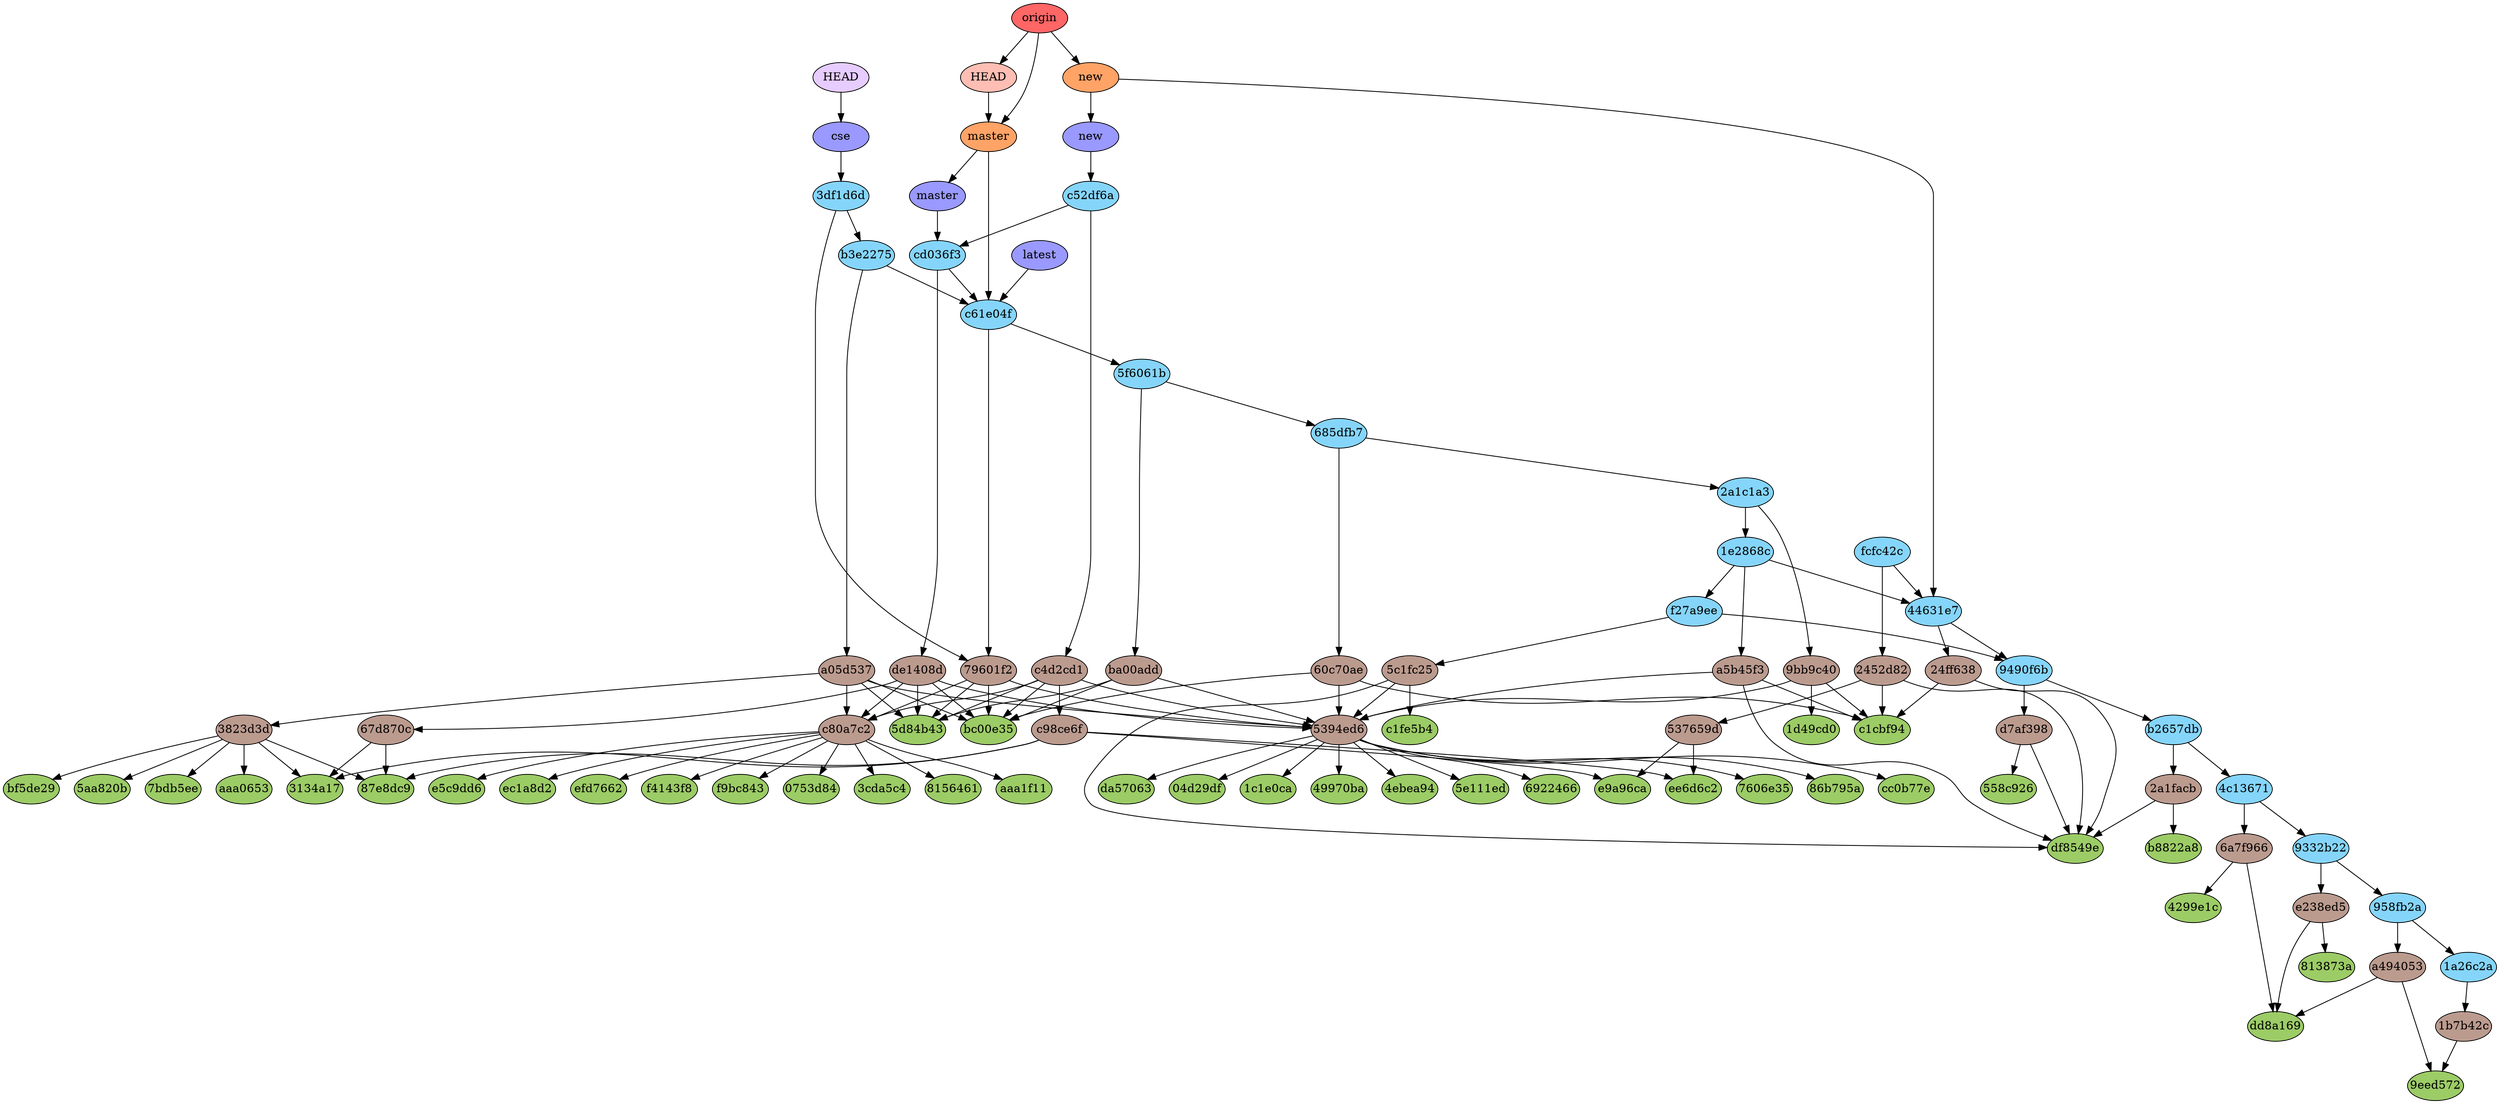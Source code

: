 digraph auto {
	graph [bgcolor=transparent]
	node [fixedsize=true style=filled width=0.95]
	"04d29dfb265114f5fd8061dc5fb9b0fe76db7229" [label="04d29df" fillcolor="#9ccc66"]
	"0753d846628c7c29df291fdce3289f33e7f4e2c5" [label="0753d84" fillcolor="#9ccc66"]
	"1c1e0ca00a032aabdc2d6f3438c02941368e028c" [label="1c1e0ca" fillcolor="#9ccc66"]
	"1d49cd0e333560a54951edf78b82aad31315f48d" [label="1d49cd0" fillcolor="#9ccc66"]
	"3134a17dbfa9ddcf27695d785b366586e654f338" [label="3134a17" fillcolor="#9ccc66"]
	"3cda5c46721463242d8960ca6d36ddbbf059925f" [label="3cda5c4" fillcolor="#9ccc66"]
	"4299e1c993a934091a5f801a7ee0cf35ef41deb4" [label="4299e1c" fillcolor="#9ccc66"]
	"49970baefc9cd797fad3655bc4e209f781bff5e2" [label="49970ba" fillcolor="#9ccc66"]
	"4ebea941578cffbde24f32bd04ba6df1dbd8fc56" [label="4ebea94" fillcolor="#9ccc66"]
	"558c92683c76a231c9d0c8eb851c2c116fa2f4f6" [label="558c926" fillcolor="#9ccc66"]
	"5aa820bab5ceb87d7c5763ad63577cfd3101f43e" [label="5aa820b" fillcolor="#9ccc66"]
	"5d84b43bb69baf45604527cae9f73ae2258f9019" [label="5d84b43" fillcolor="#9ccc66"]
	"5e111ede7c8eef075e530e633b47210e7fb8e234" [label="5e111ed" fillcolor="#9ccc66"]
	"69224664d1337110b667196164af47cf59806541" [label=6922466 fillcolor="#9ccc66"]
	"7606e35333c07d24abb34af3a933e988c3b7dc34" [label="7606e35" fillcolor="#9ccc66"]
	"7bdb5ee6c8ec124d5d86275afdb304c3175a6577" [label="7bdb5ee" fillcolor="#9ccc66"]
	"813873afd09e53421633593568b7f48398998ca1" [label="813873a" fillcolor="#9ccc66"]
	"81564615d6e282fabda4dadd5468d5fedeb11e2e" [label=8156461 fillcolor="#9ccc66"]
	"86b795af5440c12d35ed6f3672177c75ab79d621" [label="86b795a" fillcolor="#9ccc66"]
	"87e8dc99c3dcf6e8dcff3b396097d101c9c0a334" [label="87e8dc9" fillcolor="#9ccc66"]
	"9eed5720e465e7f1475d072ec649384475122e22" [label="9eed572" fillcolor="#9ccc66"]
	aaa065324730942740f129cb35e849b2bd6c739f [label=aaa0653 fillcolor="#9ccc66"]
	aaa1f1148abfd394ec0cd628bc74d70db422e9e8 [label=aaa1f11 fillcolor="#9ccc66"]
	b8822a8f9306b49a8232341e185de405331a18e5 [label=b8822a8 fillcolor="#9ccc66"]
	bc00e35f5035bd1fd7e0e966ac21121c1c9ddc70 [label=bc00e35 fillcolor="#9ccc66"]
	bf5de292a53de64e300c280e2d24f5646d9dd370 [label=bf5de29 fillcolor="#9ccc66"]
	c1cbf94b64d91d585f35191306d25ff2bc1c54b7 [label=c1cbf94 fillcolor="#9ccc66"]
	c1fe5b488ff5587080840f674224cdd367fa6859 [label=c1fe5b4 fillcolor="#9ccc66"]
	cc0b77e49ddf2ecb338a2a36ec336336650ec37f [label=cc0b77e fillcolor="#9ccc66"]
	da57063df37eb5426d5b80d7f8a0df27b1751fff [label=da57063 fillcolor="#9ccc66"]
	dd8a169aaaca375893503ff900cab363c933ce3e [label=dd8a169 fillcolor="#9ccc66"]
	df8549e4b7f6ad941b29ffe5f38e67fe2314cccf [label=df8549e fillcolor="#9ccc66"]
	e5c9dd6dd288a5512b661addcc7d15f39961e0b9 [label=e5c9dd6 fillcolor="#9ccc66"]
	e9a96ca2544df45c829c5f75add9225bbf805172 [label=e9a96ca fillcolor="#9ccc66"]
	ec1a8d20444d70c74a756bc003cb2685b8343a83 [label=ec1a8d2 fillcolor="#9ccc66"]
	ee6d6c234579af4e3def072a227f9342a419dd97 [label=ee6d6c2 fillcolor="#9ccc66"]
	efd76620e07c2b6fc2c3efd68c1972851ba51cd7 [label=efd7662 fillcolor="#9ccc66"]
	f4143f844c985cc2991137f5c8ce117c64302745 [label=f4143f8 fillcolor="#9ccc66"]
	f9bc84315ff9d5db27e55ff40a8c3ff891c8e67a [label=f9bc843 fillcolor="#9ccc66"]
	"1b7b42cf15268368b22cd8a88e01e59eac51aa37" [label="1b7b42c" fillcolor="#bc9b8f"]
	"1b7b42cf15268368b22cd8a88e01e59eac51aa37" -> "9eed5720e465e7f1475d072ec649384475122e22"
	"2452d82db895c3140e98917d06d9bc4eae8b07c2" [label="2452d82" fillcolor="#bc9b8f"]
	"2452d82db895c3140e98917d06d9bc4eae8b07c2" -> "537659d8c6ff20bae7d7e5e74bedb8b6fdab64e0"
	"2452d82db895c3140e98917d06d9bc4eae8b07c2" -> c1cbf94b64d91d585f35191306d25ff2bc1c54b7
	"2452d82db895c3140e98917d06d9bc4eae8b07c2" -> df8549e4b7f6ad941b29ffe5f38e67fe2314cccf
	"24ff6381a9642dd8af7ceeca4bc31bbdbd32c795" [label="24ff638" fillcolor="#bc9b8f"]
	"24ff6381a9642dd8af7ceeca4bc31bbdbd32c795" -> c1cbf94b64d91d585f35191306d25ff2bc1c54b7
	"24ff6381a9642dd8af7ceeca4bc31bbdbd32c795" -> df8549e4b7f6ad941b29ffe5f38e67fe2314cccf
	"2a1facbb79af4cdf5a63d6569201dff3ecd3cb8a" [label="2a1facb" fillcolor="#bc9b8f"]
	"2a1facbb79af4cdf5a63d6569201dff3ecd3cb8a" -> b8822a8f9306b49a8232341e185de405331a18e5
	"2a1facbb79af4cdf5a63d6569201dff3ecd3cb8a" -> df8549e4b7f6ad941b29ffe5f38e67fe2314cccf
	"3823d3d249d7817c26dc96ba92ae0e5e839de3ce" [label="3823d3d" fillcolor="#bc9b8f"]
	"3823d3d249d7817c26dc96ba92ae0e5e839de3ce" -> "87e8dc99c3dcf6e8dcff3b396097d101c9c0a334"
	"3823d3d249d7817c26dc96ba92ae0e5e839de3ce" -> "3134a17dbfa9ddcf27695d785b366586e654f338"
	"3823d3d249d7817c26dc96ba92ae0e5e839de3ce" -> bf5de292a53de64e300c280e2d24f5646d9dd370
	"3823d3d249d7817c26dc96ba92ae0e5e839de3ce" -> aaa065324730942740f129cb35e849b2bd6c739f
	"3823d3d249d7817c26dc96ba92ae0e5e839de3ce" -> "7bdb5ee6c8ec124d5d86275afdb304c3175a6577"
	"3823d3d249d7817c26dc96ba92ae0e5e839de3ce" -> "5aa820bab5ceb87d7c5763ad63577cfd3101f43e"
	"537659d8c6ff20bae7d7e5e74bedb8b6fdab64e0" [label="537659d" fillcolor="#bc9b8f"]
	"537659d8c6ff20bae7d7e5e74bedb8b6fdab64e0" -> e9a96ca2544df45c829c5f75add9225bbf805172
	"537659d8c6ff20bae7d7e5e74bedb8b6fdab64e0" -> ee6d6c234579af4e3def072a227f9342a419dd97
	"5394ed62fc00d5308875d0b93badde623474bc23" [label="5394ed6" fillcolor="#bc9b8f"]
	"5394ed62fc00d5308875d0b93badde623474bc23" -> da57063df37eb5426d5b80d7f8a0df27b1751fff
	"5394ed62fc00d5308875d0b93badde623474bc23" -> "69224664d1337110b667196164af47cf59806541"
	"5394ed62fc00d5308875d0b93badde623474bc23" -> "4ebea941578cffbde24f32bd04ba6df1dbd8fc56"
	"5394ed62fc00d5308875d0b93badde623474bc23" -> cc0b77e49ddf2ecb338a2a36ec336336650ec37f
	"5394ed62fc00d5308875d0b93badde623474bc23" -> "86b795af5440c12d35ed6f3672177c75ab79d621"
	"5394ed62fc00d5308875d0b93badde623474bc23" -> "5e111ede7c8eef075e530e633b47210e7fb8e234"
	"5394ed62fc00d5308875d0b93badde623474bc23" -> "1c1e0ca00a032aabdc2d6f3438c02941368e028c"
	"5394ed62fc00d5308875d0b93badde623474bc23" -> "04d29dfb265114f5fd8061dc5fb9b0fe76db7229"
	"5394ed62fc00d5308875d0b93badde623474bc23" -> "7606e35333c07d24abb34af3a933e988c3b7dc34"
	"5394ed62fc00d5308875d0b93badde623474bc23" -> "49970baefc9cd797fad3655bc4e209f781bff5e2"
	"5c1fc25c0210789ad894e8736cd83fb2886f4de8" [label="5c1fc25" fillcolor="#bc9b8f"]
	"5c1fc25c0210789ad894e8736cd83fb2886f4de8" -> c1fe5b488ff5587080840f674224cdd367fa6859
	"5c1fc25c0210789ad894e8736cd83fb2886f4de8" -> df8549e4b7f6ad941b29ffe5f38e67fe2314cccf
	"5c1fc25c0210789ad894e8736cd83fb2886f4de8" -> "5394ed62fc00d5308875d0b93badde623474bc23"
	"60c70aedf4727928aeab0e36693859ebbcb58708" [label="60c70ae" fillcolor="#bc9b8f"]
	"60c70aedf4727928aeab0e36693859ebbcb58708" -> c1cbf94b64d91d585f35191306d25ff2bc1c54b7
	"60c70aedf4727928aeab0e36693859ebbcb58708" -> bc00e35f5035bd1fd7e0e966ac21121c1c9ddc70
	"60c70aedf4727928aeab0e36693859ebbcb58708" -> "5394ed62fc00d5308875d0b93badde623474bc23"
	"67d870c14ab952934667e63b4f9e590ce4d9452b" [label="67d870c" fillcolor="#bc9b8f"]
	"67d870c14ab952934667e63b4f9e590ce4d9452b" -> "87e8dc99c3dcf6e8dcff3b396097d101c9c0a334"
	"67d870c14ab952934667e63b4f9e590ce4d9452b" -> "3134a17dbfa9ddcf27695d785b366586e654f338"
	"6a7f96667fe939f9f3b3aa8864f5b5538cf4533c" [label="6a7f966" fillcolor="#bc9b8f"]
	"6a7f96667fe939f9f3b3aa8864f5b5538cf4533c" -> "4299e1c993a934091a5f801a7ee0cf35ef41deb4"
	"6a7f96667fe939f9f3b3aa8864f5b5538cf4533c" -> dd8a169aaaca375893503ff900cab363c933ce3e
	"79601f205dd534ae96afd0027e9832767abcdbc4" [label="79601f2" fillcolor="#bc9b8f"]
	"79601f205dd534ae96afd0027e9832767abcdbc4" -> c80a7c23fc86c0c8e7be7385f0152829c476b60b
	"79601f205dd534ae96afd0027e9832767abcdbc4" -> "5d84b43bb69baf45604527cae9f73ae2258f9019"
	"79601f205dd534ae96afd0027e9832767abcdbc4" -> bc00e35f5035bd1fd7e0e966ac21121c1c9ddc70
	"79601f205dd534ae96afd0027e9832767abcdbc4" -> "5394ed62fc00d5308875d0b93badde623474bc23"
	"9bb9c402d24ac51180bb616cdfc1797f2a6c1e97" [label="9bb9c40" fillcolor="#bc9b8f"]
	"9bb9c402d24ac51180bb616cdfc1797f2a6c1e97" -> c1cbf94b64d91d585f35191306d25ff2bc1c54b7
	"9bb9c402d24ac51180bb616cdfc1797f2a6c1e97" -> "1d49cd0e333560a54951edf78b82aad31315f48d"
	"9bb9c402d24ac51180bb616cdfc1797f2a6c1e97" -> "5394ed62fc00d5308875d0b93badde623474bc23"
	a05d5379fd4f4ab73e9d4a088314b8c402fa0e84 [label=a05d537 fillcolor="#bc9b8f"]
	a05d5379fd4f4ab73e9d4a088314b8c402fa0e84 -> "3823d3d249d7817c26dc96ba92ae0e5e839de3ce"
	a05d5379fd4f4ab73e9d4a088314b8c402fa0e84 -> c80a7c23fc86c0c8e7be7385f0152829c476b60b
	a05d5379fd4f4ab73e9d4a088314b8c402fa0e84 -> "5d84b43bb69baf45604527cae9f73ae2258f9019"
	a05d5379fd4f4ab73e9d4a088314b8c402fa0e84 -> bc00e35f5035bd1fd7e0e966ac21121c1c9ddc70
	a05d5379fd4f4ab73e9d4a088314b8c402fa0e84 -> "5394ed62fc00d5308875d0b93badde623474bc23"
	a494053307437cf86a375f52733ead61753df34b [label=a494053 fillcolor="#bc9b8f"]
	a494053307437cf86a375f52733ead61753df34b -> "9eed5720e465e7f1475d072ec649384475122e22"
	a494053307437cf86a375f52733ead61753df34b -> dd8a169aaaca375893503ff900cab363c933ce3e
	a5b45f3fa1d9c225bcaef7113b8c3ba0e23736eb [label=a5b45f3 fillcolor="#bc9b8f"]
	a5b45f3fa1d9c225bcaef7113b8c3ba0e23736eb -> c1cbf94b64d91d585f35191306d25ff2bc1c54b7
	a5b45f3fa1d9c225bcaef7113b8c3ba0e23736eb -> df8549e4b7f6ad941b29ffe5f38e67fe2314cccf
	a5b45f3fa1d9c225bcaef7113b8c3ba0e23736eb -> "5394ed62fc00d5308875d0b93badde623474bc23"
	ba00add0cd0ce89f912507591a1999c00a10ac3d [label=ba00add fillcolor="#bc9b8f"]
	ba00add0cd0ce89f912507591a1999c00a10ac3d -> "5d84b43bb69baf45604527cae9f73ae2258f9019"
	ba00add0cd0ce89f912507591a1999c00a10ac3d -> bc00e35f5035bd1fd7e0e966ac21121c1c9ddc70
	ba00add0cd0ce89f912507591a1999c00a10ac3d -> "5394ed62fc00d5308875d0b93badde623474bc23"
	c4d2cd1b38f9621b02b6fc575d7f9f53e33365ad [label=c4d2cd1 fillcolor="#bc9b8f"]
	c4d2cd1b38f9621b02b6fc575d7f9f53e33365ad -> c98ce6fce3d73d995d7773bd6afd799450ec45ef
	c4d2cd1b38f9621b02b6fc575d7f9f53e33365ad -> c80a7c23fc86c0c8e7be7385f0152829c476b60b
	c4d2cd1b38f9621b02b6fc575d7f9f53e33365ad -> "5d84b43bb69baf45604527cae9f73ae2258f9019"
	c4d2cd1b38f9621b02b6fc575d7f9f53e33365ad -> bc00e35f5035bd1fd7e0e966ac21121c1c9ddc70
	c4d2cd1b38f9621b02b6fc575d7f9f53e33365ad -> "5394ed62fc00d5308875d0b93badde623474bc23"
	c80a7c23fc86c0c8e7be7385f0152829c476b60b [label=c80a7c2 fillcolor="#bc9b8f"]
	c80a7c23fc86c0c8e7be7385f0152829c476b60b -> "81564615d6e282fabda4dadd5468d5fedeb11e2e"
	c80a7c23fc86c0c8e7be7385f0152829c476b60b -> f4143f844c985cc2991137f5c8ce117c64302745
	c80a7c23fc86c0c8e7be7385f0152829c476b60b -> aaa1f1148abfd394ec0cd628bc74d70db422e9e8
	c80a7c23fc86c0c8e7be7385f0152829c476b60b -> "0753d846628c7c29df291fdce3289f33e7f4e2c5"
	c80a7c23fc86c0c8e7be7385f0152829c476b60b -> "3cda5c46721463242d8960ca6d36ddbbf059925f"
	c80a7c23fc86c0c8e7be7385f0152829c476b60b -> e5c9dd6dd288a5512b661addcc7d15f39961e0b9
	c80a7c23fc86c0c8e7be7385f0152829c476b60b -> efd76620e07c2b6fc2c3efd68c1972851ba51cd7
	c80a7c23fc86c0c8e7be7385f0152829c476b60b -> f9bc84315ff9d5db27e55ff40a8c3ff891c8e67a
	c80a7c23fc86c0c8e7be7385f0152829c476b60b -> ec1a8d20444d70c74a756bc003cb2685b8343a83
	c98ce6fce3d73d995d7773bd6afd799450ec45ef [label=c98ce6f fillcolor="#bc9b8f"]
	c98ce6fce3d73d995d7773bd6afd799450ec45ef -> "87e8dc99c3dcf6e8dcff3b396097d101c9c0a334"
	c98ce6fce3d73d995d7773bd6afd799450ec45ef -> "3134a17dbfa9ddcf27695d785b366586e654f338"
	c98ce6fce3d73d995d7773bd6afd799450ec45ef -> e9a96ca2544df45c829c5f75add9225bbf805172
	c98ce6fce3d73d995d7773bd6afd799450ec45ef -> ee6d6c234579af4e3def072a227f9342a419dd97
	d7af398d9039339d10cbc8bae3443046c659ea1c [label=d7af398 fillcolor="#bc9b8f"]
	d7af398d9039339d10cbc8bae3443046c659ea1c -> "558c92683c76a231c9d0c8eb851c2c116fa2f4f6"
	d7af398d9039339d10cbc8bae3443046c659ea1c -> df8549e4b7f6ad941b29ffe5f38e67fe2314cccf
	de1408d572dde8dfcd7cdcc2a1a35d1ea9c36104 [label=de1408d fillcolor="#bc9b8f"]
	de1408d572dde8dfcd7cdcc2a1a35d1ea9c36104 -> "67d870c14ab952934667e63b4f9e590ce4d9452b"
	de1408d572dde8dfcd7cdcc2a1a35d1ea9c36104 -> c80a7c23fc86c0c8e7be7385f0152829c476b60b
	de1408d572dde8dfcd7cdcc2a1a35d1ea9c36104 -> "5d84b43bb69baf45604527cae9f73ae2258f9019"
	de1408d572dde8dfcd7cdcc2a1a35d1ea9c36104 -> bc00e35f5035bd1fd7e0e966ac21121c1c9ddc70
	de1408d572dde8dfcd7cdcc2a1a35d1ea9c36104 -> "5394ed62fc00d5308875d0b93badde623474bc23"
	e238ed5c1b26fd0d2512a7607e4b22fca187a7ba [label=e238ed5 fillcolor="#bc9b8f"]
	e238ed5c1b26fd0d2512a7607e4b22fca187a7ba -> "813873afd09e53421633593568b7f48398998ca1"
	e238ed5c1b26fd0d2512a7607e4b22fca187a7ba -> dd8a169aaaca375893503ff900cab363c933ce3e
	"1a26c2aaaaa9bbed11283f0adf15b74f0e3b48eb" [label="1a26c2a" fillcolor="#85d5fa"]
	"1a26c2aaaaa9bbed11283f0adf15b74f0e3b48eb" -> "1b7b42cf15268368b22cd8a88e01e59eac51aa37"
	"1e2868ccc032d8b9465a60c36be1d3e826f981d6" [label="1e2868c" fillcolor="#85d5fa"]
	"1e2868ccc032d8b9465a60c36be1d3e826f981d6" -> a5b45f3fa1d9c225bcaef7113b8c3ba0e23736eb
	"1e2868ccc032d8b9465a60c36be1d3e826f981d6" -> f27a9ee93c4c83dc1e177b1e98f7696491b19363
	"1e2868ccc032d8b9465a60c36be1d3e826f981d6" -> "44631e7a5b2b27cd6d4af473a9b6e279e3d9fe83"
	"2a1c1a38814aafec197004000d774398d7ca79b8" [label="2a1c1a3" fillcolor="#85d5fa"]
	"2a1c1a38814aafec197004000d774398d7ca79b8" -> "9bb9c402d24ac51180bb616cdfc1797f2a6c1e97"
	"2a1c1a38814aafec197004000d774398d7ca79b8" -> "1e2868ccc032d8b9465a60c36be1d3e826f981d6"
	"3df1d6dc760889849968820ec81fdd6ba89599db" [label="3df1d6d" fillcolor="#85d5fa"]
	"3df1d6dc760889849968820ec81fdd6ba89599db" -> "79601f205dd534ae96afd0027e9832767abcdbc4"
	"3df1d6dc760889849968820ec81fdd6ba89599db" -> b3e22751739dc43e5e078174582401c2ec82e320
	"44631e7a5b2b27cd6d4af473a9b6e279e3d9fe83" [label="44631e7" fillcolor="#85d5fa"]
	"44631e7a5b2b27cd6d4af473a9b6e279e3d9fe83" -> "24ff6381a9642dd8af7ceeca4bc31bbdbd32c795"
	"44631e7a5b2b27cd6d4af473a9b6e279e3d9fe83" -> "9490f6be2bc69353c23771d5efa2b4a54924c481"
	"4c136718b162745401f4857812c3c25d8cb905f0" [label="4c13671" fillcolor="#85d5fa"]
	"4c136718b162745401f4857812c3c25d8cb905f0" -> "6a7f96667fe939f9f3b3aa8864f5b5538cf4533c"
	"4c136718b162745401f4857812c3c25d8cb905f0" -> "9332b22c160043e515f90b578f27504ba068c6d3"
	"5f6061bc2993de48dfb9312830f3835a95385ea0" [label="5f6061b" fillcolor="#85d5fa"]
	"5f6061bc2993de48dfb9312830f3835a95385ea0" -> ba00add0cd0ce89f912507591a1999c00a10ac3d
	"5f6061bc2993de48dfb9312830f3835a95385ea0" -> "685dfb746ea4706777df6412295924528ac28434"
	"685dfb746ea4706777df6412295924528ac28434" [label="685dfb7" fillcolor="#85d5fa"]
	"685dfb746ea4706777df6412295924528ac28434" -> "60c70aedf4727928aeab0e36693859ebbcb58708"
	"685dfb746ea4706777df6412295924528ac28434" -> "2a1c1a38814aafec197004000d774398d7ca79b8"
	"9332b22c160043e515f90b578f27504ba068c6d3" [label="9332b22" fillcolor="#85d5fa"]
	"9332b22c160043e515f90b578f27504ba068c6d3" -> e238ed5c1b26fd0d2512a7607e4b22fca187a7ba
	"9332b22c160043e515f90b578f27504ba068c6d3" -> "958fb2a66cf5a1fc0afb888cf3edb78a08fab993"
	"9490f6be2bc69353c23771d5efa2b4a54924c481" [label="9490f6b" fillcolor="#85d5fa"]
	"9490f6be2bc69353c23771d5efa2b4a54924c481" -> d7af398d9039339d10cbc8bae3443046c659ea1c
	"9490f6be2bc69353c23771d5efa2b4a54924c481" -> b2657dbc933fe337ae5eec52235095ecee3b72e6
	"958fb2a66cf5a1fc0afb888cf3edb78a08fab993" [label="958fb2a" fillcolor="#85d5fa"]
	"958fb2a66cf5a1fc0afb888cf3edb78a08fab993" -> a494053307437cf86a375f52733ead61753df34b
	"958fb2a66cf5a1fc0afb888cf3edb78a08fab993" -> "1a26c2aaaaa9bbed11283f0adf15b74f0e3b48eb"
	b2657dbc933fe337ae5eec52235095ecee3b72e6 [label=b2657db fillcolor="#85d5fa"]
	b2657dbc933fe337ae5eec52235095ecee3b72e6 -> "2a1facbb79af4cdf5a63d6569201dff3ecd3cb8a"
	b2657dbc933fe337ae5eec52235095ecee3b72e6 -> "4c136718b162745401f4857812c3c25d8cb905f0"
	b3e22751739dc43e5e078174582401c2ec82e320 [label=b3e2275 fillcolor="#85d5fa"]
	b3e22751739dc43e5e078174582401c2ec82e320 -> a05d5379fd4f4ab73e9d4a088314b8c402fa0e84
	b3e22751739dc43e5e078174582401c2ec82e320 -> c61e04f0e3c5bb4a6435a9cbc2bf35de528b51d9
	c52df6ad1e0ced18f3299f75c69ba3b1b96c0a39 [label=c52df6a fillcolor="#85d5fa"]
	c52df6ad1e0ced18f3299f75c69ba3b1b96c0a39 -> c4d2cd1b38f9621b02b6fc575d7f9f53e33365ad
	c52df6ad1e0ced18f3299f75c69ba3b1b96c0a39 -> cd036f36c33d2df291b7542df02e54bb8ba47dba
	c61e04f0e3c5bb4a6435a9cbc2bf35de528b51d9 [label=c61e04f fillcolor="#85d5fa"]
	c61e04f0e3c5bb4a6435a9cbc2bf35de528b51d9 -> "79601f205dd534ae96afd0027e9832767abcdbc4"
	c61e04f0e3c5bb4a6435a9cbc2bf35de528b51d9 -> "5f6061bc2993de48dfb9312830f3835a95385ea0"
	cd036f36c33d2df291b7542df02e54bb8ba47dba [label=cd036f3 fillcolor="#85d5fa"]
	cd036f36c33d2df291b7542df02e54bb8ba47dba -> de1408d572dde8dfcd7cdcc2a1a35d1ea9c36104
	cd036f36c33d2df291b7542df02e54bb8ba47dba -> c61e04f0e3c5bb4a6435a9cbc2bf35de528b51d9
	f27a9ee93c4c83dc1e177b1e98f7696491b19363 [label=f27a9ee fillcolor="#85d5fa"]
	f27a9ee93c4c83dc1e177b1e98f7696491b19363 -> "5c1fc25c0210789ad894e8736cd83fb2886f4de8"
	f27a9ee93c4c83dc1e177b1e98f7696491b19363 -> "9490f6be2bc69353c23771d5efa2b4a54924c481"
	fcfc42c3c8a790f4f0099cf8a6d9db997226712e [label=fcfc42c fillcolor="#85d5fa"]
	fcfc42c3c8a790f4f0099cf8a6d9db997226712e -> "2452d82db895c3140e98917d06d9bc4eae8b07c2"
	fcfc42c3c8a790f4f0099cf8a6d9db997226712e -> "44631e7a5b2b27cd6d4af473a9b6e279e3d9fe83"
	cse [label=cse fillcolor="#9999ff"]
	cse -> "3df1d6dc760889849968820ec81fdd6ba89599db"
	latest [label=latest fillcolor="#9999ff"]
	latest -> c61e04f0e3c5bb4a6435a9cbc2bf35de528b51d9
	master [label=master fillcolor="#9999ff"]
	master -> cd036f36c33d2df291b7542df02e54bb8ba47dba
	new [label=new fillcolor="#9999ff"]
	new -> c52df6ad1e0ced18f3299f75c69ba3b1b96c0a39
	HEAD [label=HEAD fillcolor="#e6ccff"]
	HEAD -> cse
	"origin/master" [label=master fillcolor="#ffa366"]
	"origin/master" -> c61e04f0e3c5bb4a6435a9cbc2bf35de528b51d9
	"origin/new" [label=new fillcolor="#ffa366"]
	"origin/new" -> "44631e7a5b2b27cd6d4af473a9b6e279e3d9fe83"
	"origin/HEAD" [label=HEAD fillcolor="#ffbeb3"]
	"origin/HEAD" -> "origin/master"
	origin [label=origin fillcolor="#ff6666"]
	origin -> "origin/master"
	origin -> "origin/new"
	origin -> "origin/HEAD"
	"origin/master" -> master
	"origin/new" -> new
}
